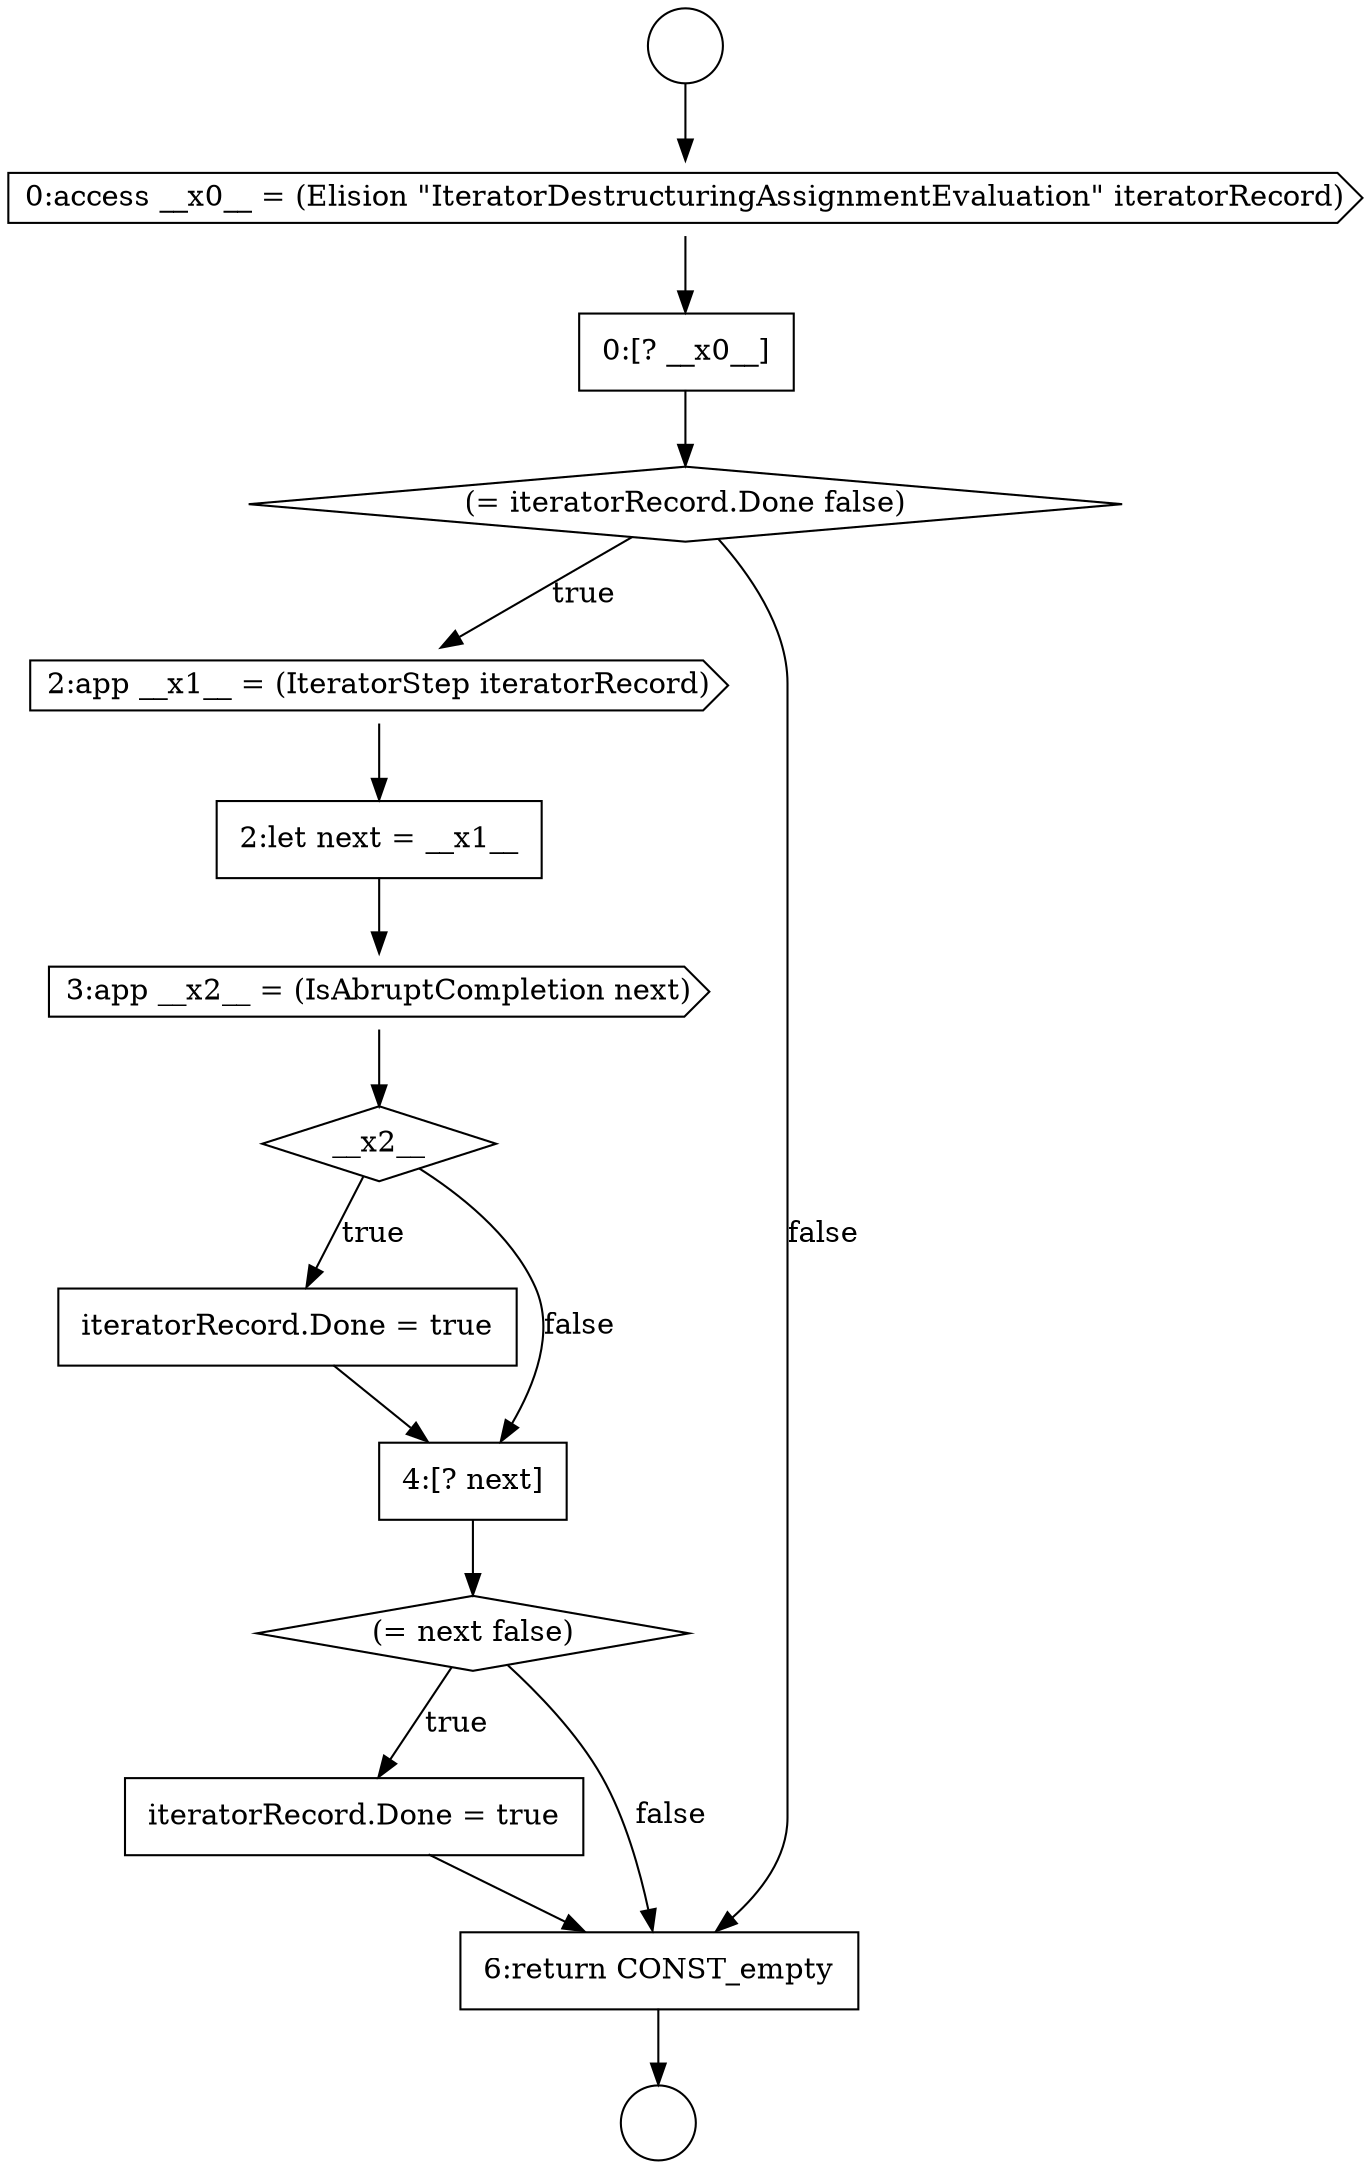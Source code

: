digraph {
  node5260 [shape=cds, label=<<font color="black">0:access __x0__ = (Elision &quot;IteratorDestructuringAssignmentEvaluation&quot; iteratorRecord)</font>> color="black" fillcolor="white" style=filled]
  node5265 [shape=cds, label=<<font color="black">3:app __x2__ = (IsAbruptCompletion next)</font>> color="black" fillcolor="white" style=filled]
  node5269 [shape=diamond, label=<<font color="black">(= next false)</font>> color="black" fillcolor="white" style=filled]
  node5266 [shape=diamond, label=<<font color="black">__x2__</font>> color="black" fillcolor="white" style=filled]
  node5270 [shape=none, margin=0, label=<<font color="black">
    <table border="0" cellborder="1" cellspacing="0" cellpadding="10">
      <tr><td align="left">iteratorRecord.Done = true</td></tr>
    </table>
  </font>> color="black" fillcolor="white" style=filled]
  node5263 [shape=cds, label=<<font color="black">2:app __x1__ = (IteratorStep iteratorRecord)</font>> color="black" fillcolor="white" style=filled]
  node5271 [shape=none, margin=0, label=<<font color="black">
    <table border="0" cellborder="1" cellspacing="0" cellpadding="10">
      <tr><td align="left">6:return CONST_empty</td></tr>
    </table>
  </font>> color="black" fillcolor="white" style=filled]
  node5267 [shape=none, margin=0, label=<<font color="black">
    <table border="0" cellborder="1" cellspacing="0" cellpadding="10">
      <tr><td align="left">iteratorRecord.Done = true</td></tr>
    </table>
  </font>> color="black" fillcolor="white" style=filled]
  node5262 [shape=diamond, label=<<font color="black">(= iteratorRecord.Done false)</font>> color="black" fillcolor="white" style=filled]
  node5258 [shape=circle label=" " color="black" fillcolor="white" style=filled]
  node5268 [shape=none, margin=0, label=<<font color="black">
    <table border="0" cellborder="1" cellspacing="0" cellpadding="10">
      <tr><td align="left">4:[? next]</td></tr>
    </table>
  </font>> color="black" fillcolor="white" style=filled]
  node5261 [shape=none, margin=0, label=<<font color="black">
    <table border="0" cellborder="1" cellspacing="0" cellpadding="10">
      <tr><td align="left">0:[? __x0__]</td></tr>
    </table>
  </font>> color="black" fillcolor="white" style=filled]
  node5264 [shape=none, margin=0, label=<<font color="black">
    <table border="0" cellborder="1" cellspacing="0" cellpadding="10">
      <tr><td align="left">2:let next = __x1__</td></tr>
    </table>
  </font>> color="black" fillcolor="white" style=filled]
  node5259 [shape=circle label=" " color="black" fillcolor="white" style=filled]
  node5268 -> node5269 [ color="black"]
  node5269 -> node5270 [label=<<font color="black">true</font>> color="black"]
  node5269 -> node5271 [label=<<font color="black">false</font>> color="black"]
  node5261 -> node5262 [ color="black"]
  node5267 -> node5268 [ color="black"]
  node5264 -> node5265 [ color="black"]
  node5270 -> node5271 [ color="black"]
  node5258 -> node5260 [ color="black"]
  node5271 -> node5259 [ color="black"]
  node5260 -> node5261 [ color="black"]
  node5265 -> node5266 [ color="black"]
  node5263 -> node5264 [ color="black"]
  node5262 -> node5263 [label=<<font color="black">true</font>> color="black"]
  node5262 -> node5271 [label=<<font color="black">false</font>> color="black"]
  node5266 -> node5267 [label=<<font color="black">true</font>> color="black"]
  node5266 -> node5268 [label=<<font color="black">false</font>> color="black"]
}
